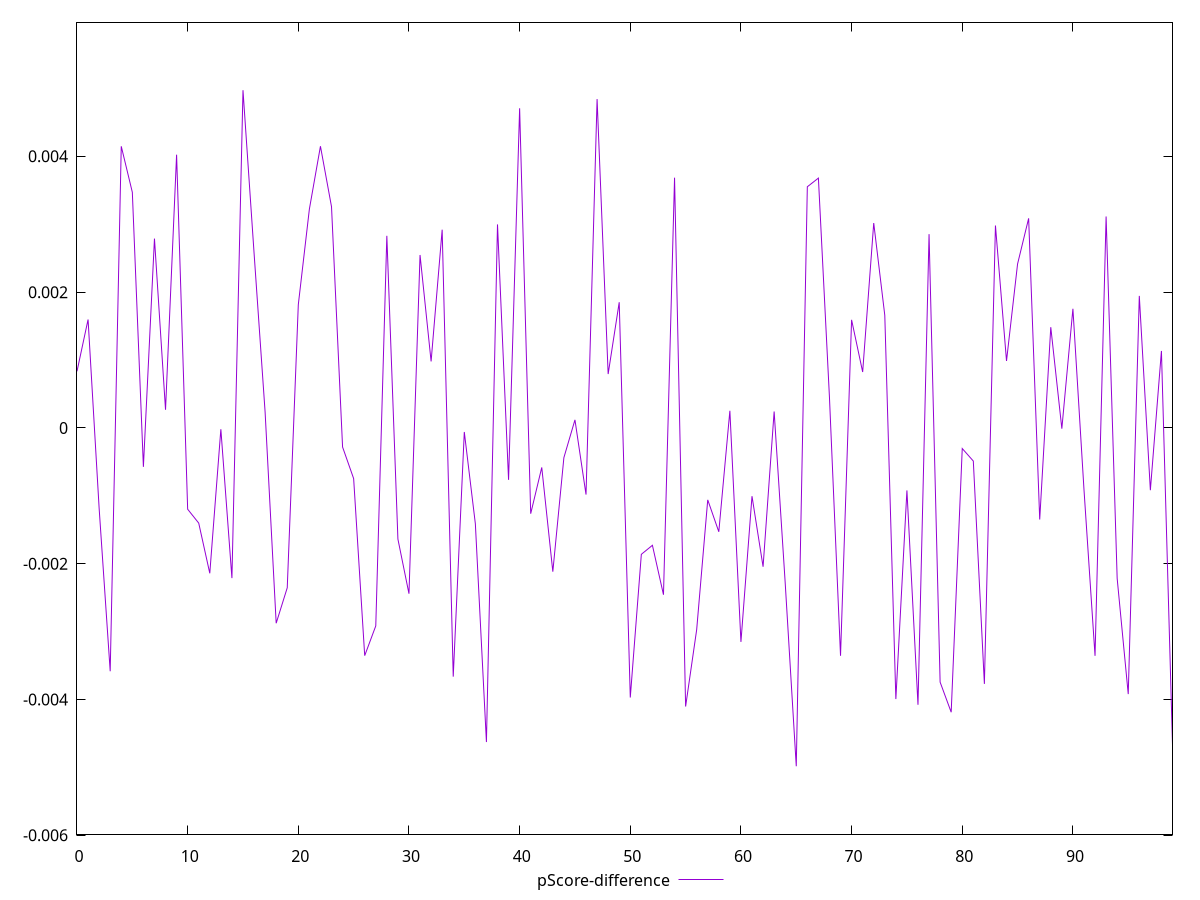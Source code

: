 reset

$pScoreDifference <<EOF
0 0.0008341061228955837
1 0.00159649854317645
2 -0.0011825419377041735
3 -0.003583848325778627
4 0.00414779064236348
5 0.0034705022430878696
6 -0.0005729713830200378
7 0.0027885601615592615
8 0.0002672074453736739
9 0.004024052763271113
10 -0.0011974755010946136
11 -0.0014017738179130657
12 -0.0021411154008754707
13 -0.0000190002487100438
14 -0.0022121695986212497
15 0.00497430352484074
16 0.0025781779285289907
17 0.0002316542903417762
18 -0.0028765928586372835
19 -0.002354299008320737
20 0.0018160700634497484
21 0.0032227576009692394
22 0.004148602326074835
23 0.003257754615438424
24 -0.00028153159322386045
25 -0.0007460190141503897
26 -0.0033539655680805414
27 -0.002916044145410024
28 0.00282955497078885
29 -0.0016373504123892157
30 -0.0024416527310231473
31 0.0025469625008748276
32 0.0009795242083457945
33 0.002919435124023484
34 -0.0036636930121115574
35 -0.00005999817731949797
36 -0.0014126490977317552
37 -0.0046263723093309395
38 0.0029976917046539153
39 -0.0007647097122228663
40 0.004708093277746128
41 -0.0012631683653299142
42 -0.0005818606616169175
43 -0.002117198644671081
44 -0.0004374665410881162
45 0.00011873973627429812
46 -0.0009815478039526537
47 0.00484317450338656
48 0.0007934825904636345
49 0.001851258368335218
50 -0.00397024118673972
51 -0.0018614036030045744
52 -0.001728532216276557
53 -0.002456666686625919
54 0.003685905313753235
55 -0.00410309899844985
56 -0.0029711531420832937
57 -0.0010598418973815082
58 -0.0015297604010224841
59 0.00025251418339899967
60 -0.0031518408877686532
61 -0.0010055408005511524
62 -0.0020444806939674542
63 0.00024184165912999323
64 -0.0022832309504003945
65 -0.004982813711016387
66 0.003552030541005946
67 0.0036794331206548847
68 0.00044822090383311863
69 -0.0033556420282638832
70 0.001591849654907107
71 0.0008235803151435128
72 0.0030177533471181794
73 0.0016583091213354662
74 -0.003993645567480497
75 -0.0009206148051156271
76 -0.004077922383532995
77 0.002854042748120733
78 -0.003743676347834457
79 -0.004187175743216365
80 -0.0003035375887331382
81 -0.0004881166586120367
82 -0.003769917380261001
83 0.002981099898648143
84 0.0009865508915561927
85 0.0024154100963880154
86 0.0030869419347911986
87 -0.0013489299556235235
88 0.0014835179252862263
89 -0.000010794715447626224
90 0.0017551588917308347
91 -0.0009056473537337739
92 -0.0033564855078370703
93 0.003114608692538101
94 -0.0022173584278074587
95 -0.0039204261749559155
96 0.0019449248913820938
97 -0.0009172741124023887
98 0.0011335930368996383
99 -0.004668896178219084
EOF

set key outside below
set xrange [0:99]
set yrange [-0.005982813711016387:0.00597430352484074]
set trange [-0.005982813711016387:0.00597430352484074]
set terminal svg size 640, 500 enhanced background rgb 'white'
set output "report_00015_2021-02-09T16-11-33.973Z/bootup-time/samples/pages+cached+noadtech/pScore-difference/values.svg"

plot $pScoreDifference title "pScore-difference" with line

reset
